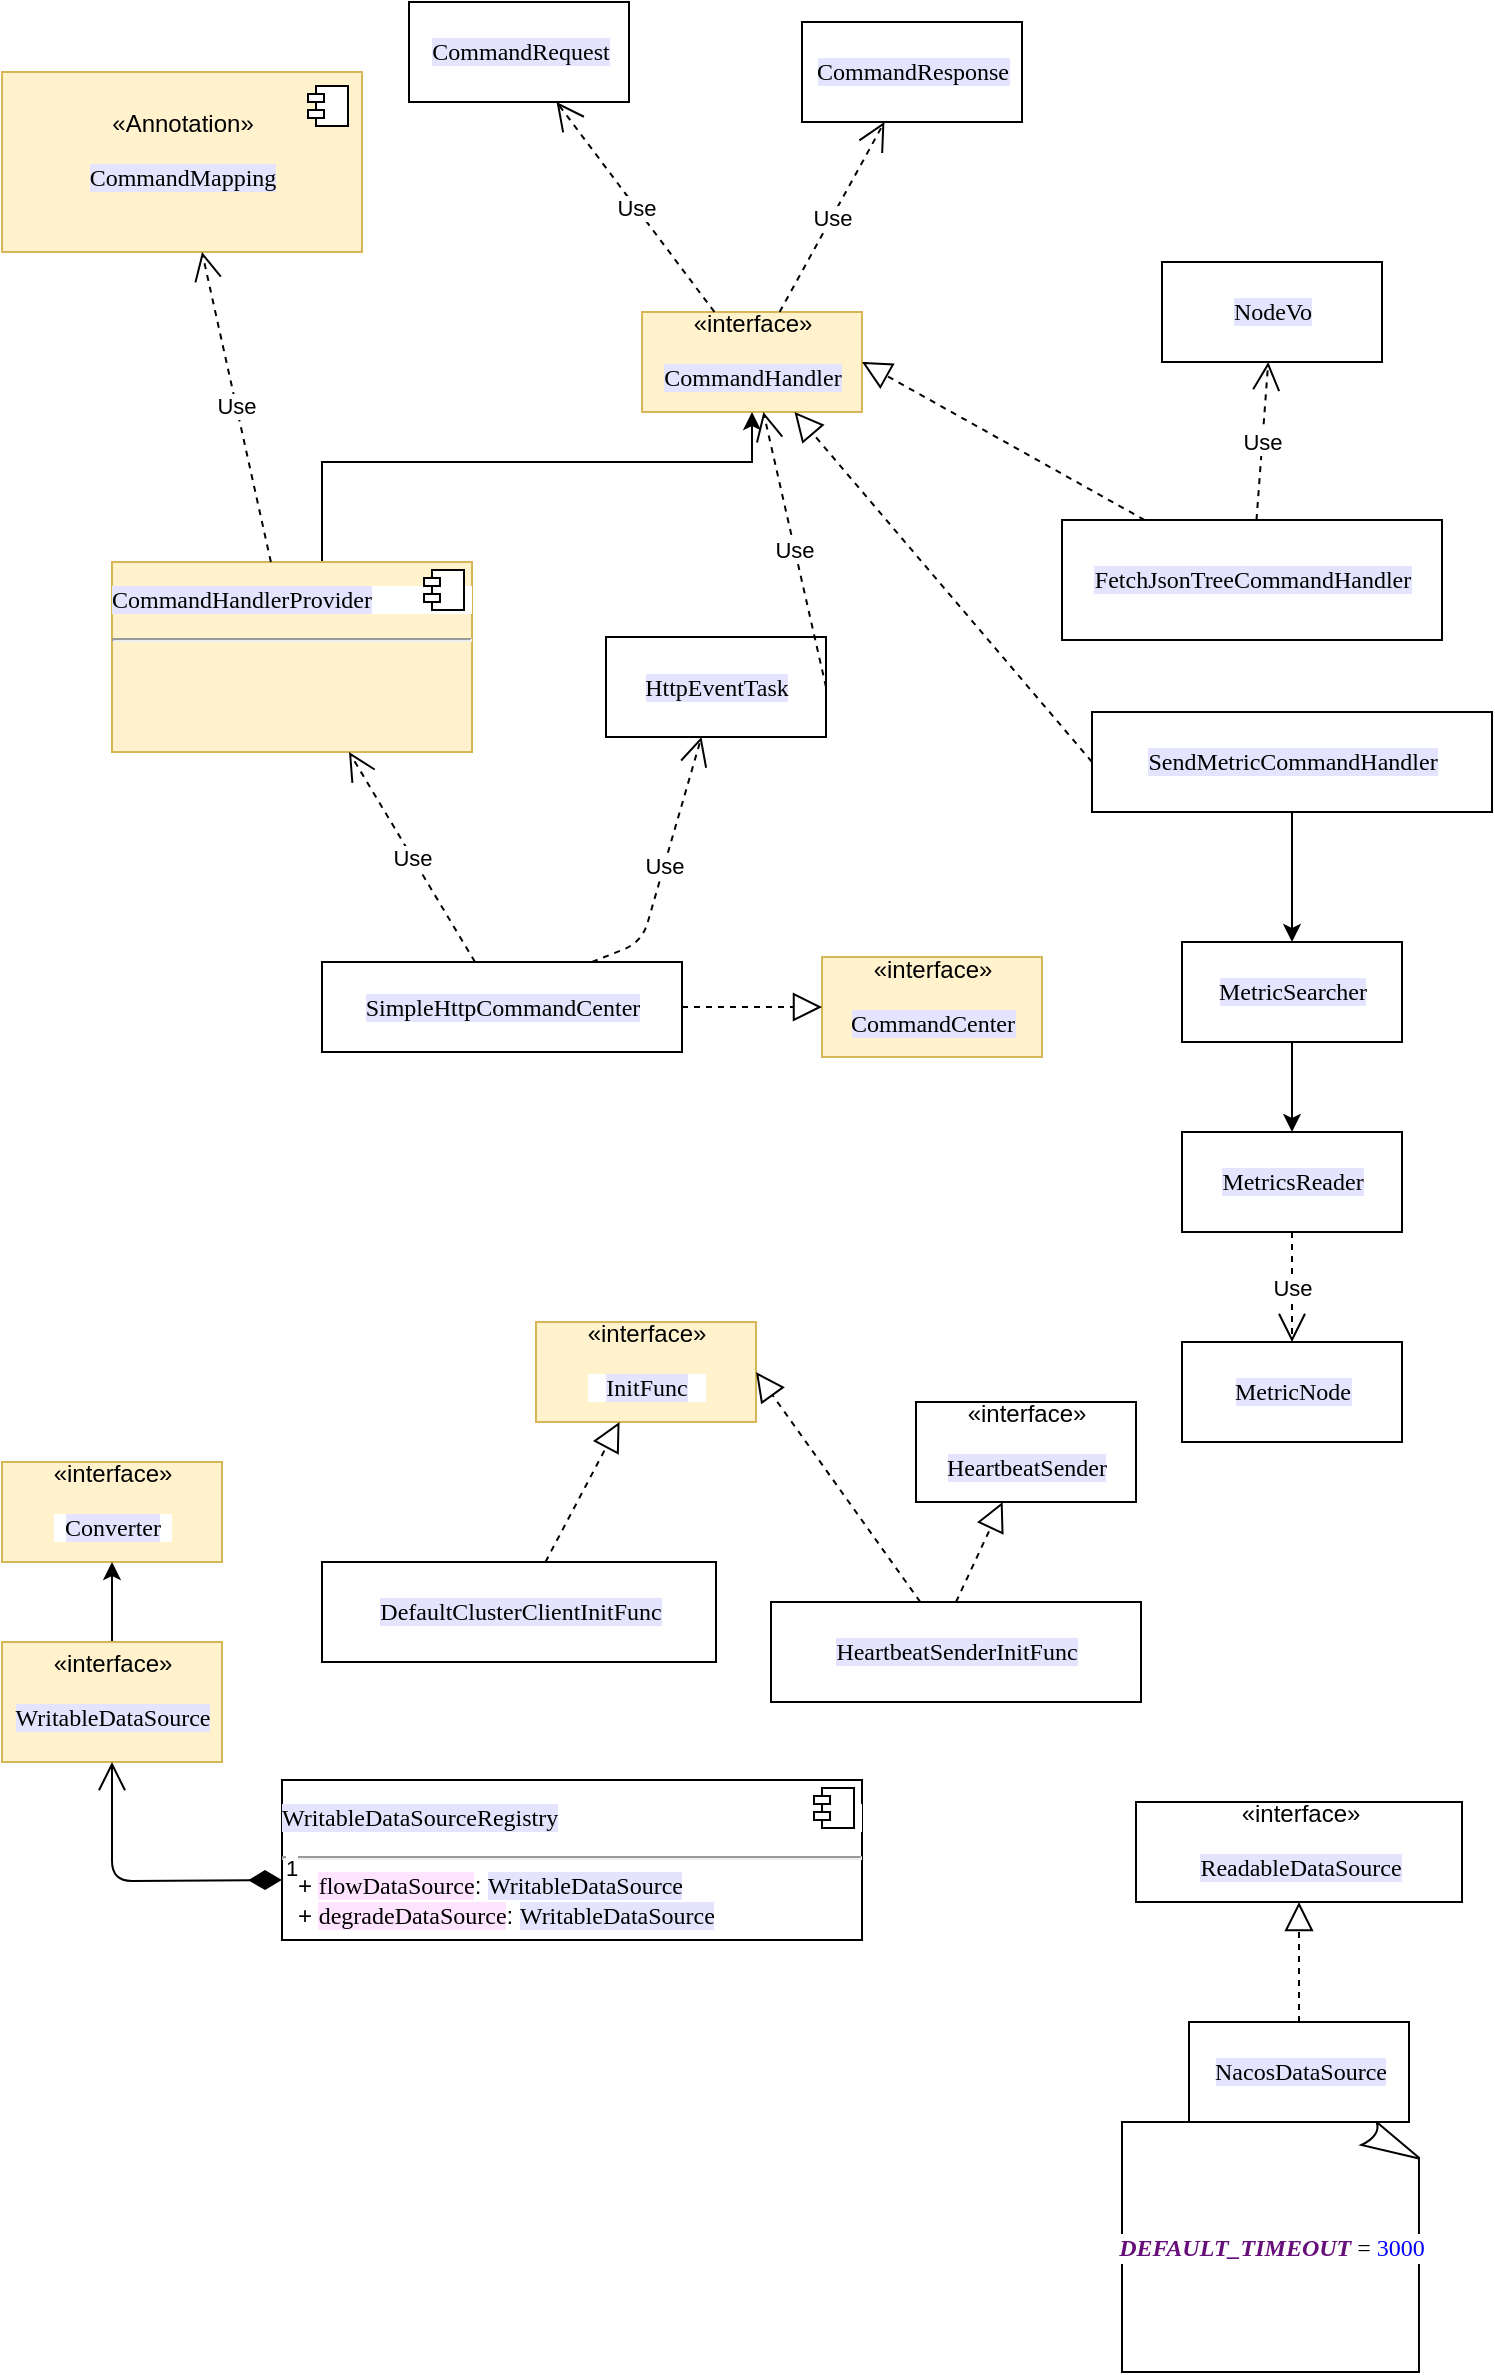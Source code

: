 <mxfile version="12.2.6" type="github" pages="1">
  <diagram id="KqSSShnu_zqnlX3PPxr-" name="第 1 页">
    <mxGraphModel dx="928" dy="600" grid="1" gridSize="10" guides="1" tooltips="1" connect="1" arrows="1" fold="1" page="1" pageScale="1" pageWidth="827" pageHeight="1169" math="0" shadow="0">
      <root>
        <mxCell id="0"/>
        <mxCell id="1" parent="0"/>
        <mxCell id="y3yJiwpzIf4GWc2rWJCF-1" value="&lt;pre style=&quot;background-color: rgb(255 , 255 , 255) ; font-family: &amp;#34;consolas&amp;#34; ; font-size: 9pt&quot;&gt;&lt;span style=&quot;background-color: #e4e4ff&quot;&gt;CommandRequest&lt;/span&gt;&lt;/pre&gt;" style="html=1;" vertex="1" parent="1">
          <mxGeometry x="243.5" y="200" width="110" height="50" as="geometry"/>
        </mxCell>
        <mxCell id="y3yJiwpzIf4GWc2rWJCF-2" value="«interface»&lt;br&gt;&lt;pre style=&quot;background-color: rgb(255 , 255 , 255) ; font-family: &amp;#34;consolas&amp;#34; ; font-size: 9pt&quot;&gt;&lt;span style=&quot;background-color: #e4e4ff&quot;&gt;CommandHandler&lt;/span&gt;&lt;/pre&gt;" style="html=1;fillColor=#fff2cc;strokeColor=#d6b656;" vertex="1" parent="1">
          <mxGeometry x="360" y="355" width="110" height="50" as="geometry"/>
        </mxCell>
        <mxCell id="y3yJiwpzIf4GWc2rWJCF-3" value="&lt;pre style=&quot;background-color: rgb(255 , 255 , 255) ; font-family: &amp;#34;consolas&amp;#34; ; font-size: 9pt&quot;&gt;&lt;span style=&quot;background-color: #e4e4ff&quot;&gt;CommandResponse&lt;/span&gt;&lt;/pre&gt;" style="html=1;" vertex="1" parent="1">
          <mxGeometry x="440" y="210" width="110" height="50" as="geometry"/>
        </mxCell>
        <mxCell id="y3yJiwpzIf4GWc2rWJCF-23" style="edgeStyle=orthogonalEdgeStyle;rounded=0;orthogonalLoop=1;jettySize=auto;html=1;exitX=0.5;exitY=0;exitDx=0;exitDy=0;entryX=0.5;entryY=1;entryDx=0;entryDy=0;" edge="1" parent="1" source="y3yJiwpzIf4GWc2rWJCF-4" target="y3yJiwpzIf4GWc2rWJCF-2">
          <mxGeometry relative="1" as="geometry">
            <Array as="points">
              <mxPoint x="200" y="480"/>
              <mxPoint x="200" y="430"/>
              <mxPoint x="415" y="430"/>
            </Array>
          </mxGeometry>
        </mxCell>
        <mxCell id="y3yJiwpzIf4GWc2rWJCF-4" value="&lt;pre style=&quot;background-color: rgb(255 , 255 , 255) ; font-family: &amp;#34;consolas&amp;#34; ; font-size: 9pt&quot;&gt;&lt;span style=&quot;background-color: #e4e4ff&quot;&gt;CommandHandlerProvider&lt;/span&gt;&lt;/pre&gt;&lt;hr&gt;&lt;p style=&quot;margin: 0px ; margin-left: 8px&quot;&gt;&lt;br&gt;&lt;/p&gt;" style="align=left;overflow=fill;html=1;fillColor=#fff2cc;strokeColor=#d6b656;" vertex="1" parent="1">
          <mxGeometry x="95" y="480" width="180" height="95" as="geometry"/>
        </mxCell>
        <mxCell id="y3yJiwpzIf4GWc2rWJCF-5" value="" style="shape=component;jettyWidth=8;jettyHeight=4;" vertex="1" parent="y3yJiwpzIf4GWc2rWJCF-4">
          <mxGeometry x="1" width="20" height="20" relative="1" as="geometry">
            <mxPoint x="-24" y="4" as="offset"/>
          </mxGeometry>
        </mxCell>
        <mxCell id="y3yJiwpzIf4GWc2rWJCF-6" value="«Annotation»&lt;br&gt;&lt;pre style=&quot;background-color: rgb(255 , 255 , 255) ; font-family: &amp;#34;consolas&amp;#34; ; font-size: 9pt&quot;&gt;&lt;span style=&quot;background-color: #e4e4ff&quot;&gt;CommandMapping&lt;/span&gt;&lt;/pre&gt;" style="html=1;fillColor=#fff2cc;strokeColor=#d6b656;" vertex="1" parent="1">
          <mxGeometry x="40" y="235" width="180" height="90" as="geometry"/>
        </mxCell>
        <mxCell id="y3yJiwpzIf4GWc2rWJCF-7" value="" style="shape=component;jettyWidth=8;jettyHeight=4;" vertex="1" parent="y3yJiwpzIf4GWc2rWJCF-6">
          <mxGeometry x="1" width="20" height="20" relative="1" as="geometry">
            <mxPoint x="-27" y="7" as="offset"/>
          </mxGeometry>
        </mxCell>
        <mxCell id="y3yJiwpzIf4GWc2rWJCF-9" value="«interface»&lt;br&gt;&lt;pre style=&quot;background-color: rgb(255 , 255 , 255) ; font-family: &amp;#34;consolas&amp;#34; ; font-size: 9pt&quot;&gt;&lt;span style=&quot;background-color: #e4e4ff&quot;&gt;HeartbeatSender&lt;/span&gt;&lt;/pre&gt;" style="html=1;" vertex="1" parent="1">
          <mxGeometry x="497" y="900" width="110" height="50" as="geometry"/>
        </mxCell>
        <mxCell id="y3yJiwpzIf4GWc2rWJCF-10" value="«interface»&lt;br&gt;&lt;pre style=&quot;background-color: rgb(255 , 255 , 255) ; font-family: &amp;#34;consolas&amp;#34; ; font-size: 9pt&quot;&gt;&lt;span style=&quot;background-color: #e4e4ff&quot;&gt;CommandCenter&lt;/span&gt;&lt;/pre&gt;" style="html=1;fillColor=#fff2cc;strokeColor=#d6b656;" vertex="1" parent="1">
          <mxGeometry x="450" y="677.5" width="110" height="50" as="geometry"/>
        </mxCell>
        <mxCell id="y3yJiwpzIf4GWc2rWJCF-11" value="«interface»&lt;br&gt;&lt;pre style=&quot;background-color: rgb(255 , 255 , 255) ; font-family: &amp;#34;consolas&amp;#34; ; font-size: 9pt&quot;&gt;&lt;span style=&quot;background-color: #e4e4ff&quot;&gt;Converter&lt;/span&gt;&lt;/pre&gt;" style="html=1;fillColor=#fff2cc;strokeColor=#d6b656;" vertex="1" parent="1">
          <mxGeometry x="40" y="930" width="110" height="50" as="geometry"/>
        </mxCell>
        <mxCell id="y3yJiwpzIf4GWc2rWJCF-16" style="edgeStyle=orthogonalEdgeStyle;rounded=0;orthogonalLoop=1;jettySize=auto;html=1;exitX=0.5;exitY=0;exitDx=0;exitDy=0;" edge="1" parent="1" source="y3yJiwpzIf4GWc2rWJCF-12" target="y3yJiwpzIf4GWc2rWJCF-11">
          <mxGeometry relative="1" as="geometry"/>
        </mxCell>
        <mxCell id="y3yJiwpzIf4GWc2rWJCF-12" value="«interface»&lt;br&gt;&lt;pre style=&quot;background-color: rgb(255 , 255 , 255) ; font-family: &amp;#34;consolas&amp;#34; ; font-size: 9pt&quot;&gt;&lt;span style=&quot;background-color: #e4e4ff&quot;&gt;WritableDataSource&lt;/span&gt;&lt;/pre&gt;" style="html=1;fillColor=#fff2cc;strokeColor=#d6b656;" vertex="1" parent="1">
          <mxGeometry x="40" y="1020" width="110" height="60" as="geometry"/>
        </mxCell>
        <mxCell id="y3yJiwpzIf4GWc2rWJCF-13" value="&lt;pre style=&quot;background-color: rgb(255 , 255 , 255) ; font-family: &amp;#34;consolas&amp;#34; ; font-size: 9pt&quot;&gt;&lt;span style=&quot;background-color: #e4e4ff&quot;&gt;WritableDataSourceRegistry&lt;/span&gt;&lt;/pre&gt;&lt;hr&gt;&lt;p style=&quot;margin: 0px ; margin-left: 8px&quot;&gt;+&amp;nbsp;&lt;span style=&quot;background-color: rgb(255 , 228 , 255) ; font-family: &amp;#34;consolas&amp;#34; ; font-size: 9pt&quot;&gt;flowDataSource&lt;/span&gt;&lt;span&gt;:&amp;nbsp;&lt;/span&gt;&lt;span style=&quot;font-size: 9pt ; background-color: rgb(228 , 228 , 255) ; font-family: &amp;#34;consolas&amp;#34;&quot;&gt;WritableDataSource&lt;/span&gt;&lt;/p&gt;&lt;p style=&quot;margin: 0px ; margin-left: 8px&quot;&gt;+&amp;nbsp;&lt;span style=&quot;background-color: rgb(255 , 228 , 255) ; font-family: &amp;#34;consolas&amp;#34; ; font-size: 9pt&quot;&gt;degradeDataSource&lt;/span&gt;&lt;span&gt;:&amp;nbsp;&lt;/span&gt;&lt;span style=&quot;background-color: rgb(228 , 228 , 255) ; font-family: &amp;#34;consolas&amp;#34; ; font-size: 9pt&quot;&gt;WritableDataSource&lt;/span&gt;&lt;/p&gt;" style="align=left;overflow=fill;html=1;" vertex="1" parent="1">
          <mxGeometry x="180" y="1089" width="290" height="80" as="geometry"/>
        </mxCell>
        <mxCell id="y3yJiwpzIf4GWc2rWJCF-14" value="" style="shape=component;jettyWidth=8;jettyHeight=4;" vertex="1" parent="y3yJiwpzIf4GWc2rWJCF-13">
          <mxGeometry x="1" width="20" height="20" relative="1" as="geometry">
            <mxPoint x="-24" y="4" as="offset"/>
          </mxGeometry>
        </mxCell>
        <mxCell id="y3yJiwpzIf4GWc2rWJCF-15" value="1" style="endArrow=open;html=1;endSize=12;startArrow=diamondThin;startSize=14;startFill=1;edgeStyle=orthogonalEdgeStyle;align=left;verticalAlign=bottom;" edge="1" parent="y3yJiwpzIf4GWc2rWJCF-13" target="y3yJiwpzIf4GWc2rWJCF-12">
          <mxGeometry x="-1" y="3" relative="1" as="geometry">
            <mxPoint y="50" as="sourcePoint"/>
            <mxPoint x="345" y="50" as="targetPoint"/>
          </mxGeometry>
        </mxCell>
        <mxCell id="y3yJiwpzIf4GWc2rWJCF-17" value="Use" style="endArrow=open;endSize=12;dashed=1;html=1;" edge="1" parent="1" source="y3yJiwpzIf4GWc2rWJCF-2" target="y3yJiwpzIf4GWc2rWJCF-1">
          <mxGeometry width="160" relative="1" as="geometry">
            <mxPoint x="-80" y="520" as="sourcePoint"/>
            <mxPoint x="80" y="520" as="targetPoint"/>
          </mxGeometry>
        </mxCell>
        <mxCell id="y3yJiwpzIf4GWc2rWJCF-19" value="Use" style="endArrow=open;endSize=12;dashed=1;html=1;" edge="1" parent="1" source="y3yJiwpzIf4GWc2rWJCF-2" target="y3yJiwpzIf4GWc2rWJCF-3">
          <mxGeometry width="160" relative="1" as="geometry">
            <mxPoint x="250" y="320" as="sourcePoint"/>
            <mxPoint x="410" y="320" as="targetPoint"/>
          </mxGeometry>
        </mxCell>
        <mxCell id="y3yJiwpzIf4GWc2rWJCF-20" value="&lt;pre style=&quot;background-color: rgb(255 , 255 , 255) ; font-family: &amp;#34;consolas&amp;#34; ; font-size: 9pt&quot;&gt;&lt;span style=&quot;background-color: #e4e4ff&quot;&gt;SimpleHttpCommandCenter&lt;/span&gt;&lt;/pre&gt;" style="html=1;" vertex="1" parent="1">
          <mxGeometry x="200" y="680" width="180" height="45" as="geometry"/>
        </mxCell>
        <mxCell id="y3yJiwpzIf4GWc2rWJCF-21" value="" style="endArrow=block;dashed=1;endFill=0;endSize=12;html=1;" edge="1" parent="1" source="y3yJiwpzIf4GWc2rWJCF-20" target="y3yJiwpzIf4GWc2rWJCF-10">
          <mxGeometry width="160" relative="1" as="geometry">
            <mxPoint x="10" y="1200" as="sourcePoint"/>
            <mxPoint x="170" y="1200" as="targetPoint"/>
          </mxGeometry>
        </mxCell>
        <mxCell id="y3yJiwpzIf4GWc2rWJCF-22" value="Use" style="endArrow=open;endSize=12;dashed=1;html=1;" edge="1" parent="1" source="y3yJiwpzIf4GWc2rWJCF-20" target="y3yJiwpzIf4GWc2rWJCF-4">
          <mxGeometry width="160" relative="1" as="geometry">
            <mxPoint x="408" y="980" as="sourcePoint"/>
            <mxPoint x="568" y="980" as="targetPoint"/>
          </mxGeometry>
        </mxCell>
        <mxCell id="y3yJiwpzIf4GWc2rWJCF-24" value="&lt;pre style=&quot;background-color: rgb(255 , 255 , 255) ; font-family: &amp;#34;consolas&amp;#34; ; font-size: 9pt&quot;&gt;&lt;span style=&quot;background-color: #e4e4ff&quot;&gt;HttpEventTask&lt;/span&gt;&lt;/pre&gt;" style="html=1;" vertex="1" parent="1">
          <mxGeometry x="342" y="517.5" width="110" height="50" as="geometry"/>
        </mxCell>
        <mxCell id="y3yJiwpzIf4GWc2rWJCF-25" value="Use" style="endArrow=open;endSize=12;dashed=1;html=1;exitX=0.75;exitY=0;exitDx=0;exitDy=0;" edge="1" parent="1" source="y3yJiwpzIf4GWc2rWJCF-20" target="y3yJiwpzIf4GWc2rWJCF-24">
          <mxGeometry width="160" relative="1" as="geometry">
            <mxPoint x="-10" y="430" as="sourcePoint"/>
            <mxPoint x="150" y="430" as="targetPoint"/>
            <Array as="points">
              <mxPoint x="360" y="670"/>
            </Array>
          </mxGeometry>
        </mxCell>
        <mxCell id="y3yJiwpzIf4GWc2rWJCF-27" value="Use" style="endArrow=open;endSize=12;dashed=1;html=1;exitX=1;exitY=0.5;exitDx=0;exitDy=0;" edge="1" parent="1" source="y3yJiwpzIf4GWc2rWJCF-24" target="y3yJiwpzIf4GWc2rWJCF-2">
          <mxGeometry width="160" relative="1" as="geometry">
            <mxPoint x="200" y="480" as="sourcePoint"/>
            <mxPoint x="360" y="480" as="targetPoint"/>
          </mxGeometry>
        </mxCell>
        <mxCell id="y3yJiwpzIf4GWc2rWJCF-28" value="«interface»&lt;br&gt;&lt;pre style=&quot;background-color: rgb(255 , 255 , 255) ; font-family: &amp;#34;consolas&amp;#34; ; font-size: 9pt&quot;&gt;&lt;span style=&quot;background-color: #e4e4ff&quot;&gt;InitFunc&lt;/span&gt;&lt;/pre&gt;" style="html=1;fillColor=#fff2cc;strokeColor=#d6b656;" vertex="1" parent="1">
          <mxGeometry x="307" y="860" width="110" height="50" as="geometry"/>
        </mxCell>
        <mxCell id="y3yJiwpzIf4GWc2rWJCF-29" value="&lt;pre style=&quot;background-color: rgb(255 , 255 , 255) ; font-family: &amp;#34;consolas&amp;#34; ; font-size: 9pt&quot;&gt;&lt;span style=&quot;background-color: #e4e4ff&quot;&gt;HeartbeatSenderInitFunc&lt;/span&gt;&lt;/pre&gt;" style="html=1;" vertex="1" parent="1">
          <mxGeometry x="424.5" y="1000" width="185" height="50" as="geometry"/>
        </mxCell>
        <mxCell id="y3yJiwpzIf4GWc2rWJCF-30" value="&lt;pre style=&quot;background-color: rgb(255 , 255 , 255) ; font-family: &amp;#34;consolas&amp;#34; ; font-size: 9pt&quot;&gt;&lt;span style=&quot;background-color: #e4e4ff&quot;&gt;DefaultClusterClientInitFunc&lt;/span&gt;&lt;/pre&gt;" style="html=1;" vertex="1" parent="1">
          <mxGeometry x="200" y="980" width="197" height="50" as="geometry"/>
        </mxCell>
        <mxCell id="y3yJiwpzIf4GWc2rWJCF-31" value="" style="endArrow=block;dashed=1;endFill=0;endSize=12;html=1;" edge="1" parent="1" source="y3yJiwpzIf4GWc2rWJCF-30" target="y3yJiwpzIf4GWc2rWJCF-28">
          <mxGeometry width="160" relative="1" as="geometry">
            <mxPoint x="257" y="970" as="sourcePoint"/>
            <mxPoint x="417" y="970" as="targetPoint"/>
          </mxGeometry>
        </mxCell>
        <mxCell id="y3yJiwpzIf4GWc2rWJCF-33" value="" style="endArrow=block;dashed=1;endFill=0;endSize=12;html=1;entryX=1;entryY=0.5;entryDx=0;entryDy=0;" edge="1" parent="1" source="y3yJiwpzIf4GWc2rWJCF-29" target="y3yJiwpzIf4GWc2rWJCF-28">
          <mxGeometry width="160" relative="1" as="geometry">
            <mxPoint x="457" y="970" as="sourcePoint"/>
            <mxPoint x="617" y="970" as="targetPoint"/>
          </mxGeometry>
        </mxCell>
        <mxCell id="y3yJiwpzIf4GWc2rWJCF-34" value="" style="endArrow=block;dashed=1;endFill=0;endSize=12;html=1;exitX=0.5;exitY=0;exitDx=0;exitDy=0;" edge="1" parent="1" source="y3yJiwpzIf4GWc2rWJCF-29" target="y3yJiwpzIf4GWc2rWJCF-9">
          <mxGeometry width="160" relative="1" as="geometry">
            <mxPoint x="537" y="960" as="sourcePoint"/>
            <mxPoint x="697" y="960" as="targetPoint"/>
          </mxGeometry>
        </mxCell>
        <mxCell id="y3yJiwpzIf4GWc2rWJCF-35" value="&lt;pre style=&quot;background-color: rgb(255 , 255 , 255) ; font-family: &amp;#34;consolas&amp;#34; ; font-size: 9pt&quot;&gt;&lt;span style=&quot;background-color: #e4e4ff&quot;&gt;FetchJsonTreeCommandHandler&lt;/span&gt;&lt;/pre&gt;" style="html=1;" vertex="1" parent="1">
          <mxGeometry x="570" y="459" width="190" height="60" as="geometry"/>
        </mxCell>
        <mxCell id="y3yJiwpzIf4GWc2rWJCF-37" value="" style="endArrow=block;dashed=1;endFill=0;endSize=12;html=1;entryX=1;entryY=0.5;entryDx=0;entryDy=0;" edge="1" parent="1" source="y3yJiwpzIf4GWc2rWJCF-35" target="y3yJiwpzIf4GWc2rWJCF-2">
          <mxGeometry width="160" relative="1" as="geometry">
            <mxPoint x="690" y="480" as="sourcePoint"/>
            <mxPoint x="850" y="480" as="targetPoint"/>
          </mxGeometry>
        </mxCell>
        <mxCell id="y3yJiwpzIf4GWc2rWJCF-39" value="&lt;pre style=&quot;background-color: rgb(255 , 255 , 255) ; font-family: &amp;#34;consolas&amp;#34; ; font-size: 9pt&quot;&gt;&lt;span style=&quot;background-color: #e4e4ff&quot;&gt;NodeVo&lt;/span&gt;&lt;/pre&gt;" style="html=1;" vertex="1" parent="1">
          <mxGeometry x="620" y="330" width="110" height="50" as="geometry"/>
        </mxCell>
        <mxCell id="y3yJiwpzIf4GWc2rWJCF-40" value="Use" style="endArrow=open;endSize=12;dashed=1;html=1;" edge="1" parent="1" source="y3yJiwpzIf4GWc2rWJCF-35" target="y3yJiwpzIf4GWc2rWJCF-39">
          <mxGeometry width="160" relative="1" as="geometry">
            <mxPoint x="670" y="480" as="sourcePoint"/>
            <mxPoint x="830" y="480" as="targetPoint"/>
          </mxGeometry>
        </mxCell>
        <mxCell id="y3yJiwpzIf4GWc2rWJCF-45" style="edgeStyle=orthogonalEdgeStyle;rounded=0;orthogonalLoop=1;jettySize=auto;html=1;exitX=0.5;exitY=1;exitDx=0;exitDy=0;" edge="1" parent="1" source="y3yJiwpzIf4GWc2rWJCF-42" target="y3yJiwpzIf4GWc2rWJCF-44">
          <mxGeometry relative="1" as="geometry"/>
        </mxCell>
        <mxCell id="y3yJiwpzIf4GWc2rWJCF-42" value="&lt;pre style=&quot;background-color: rgb(255 , 255 , 255) ; font-family: &amp;#34;consolas&amp;#34; ; font-size: 9pt&quot;&gt;&lt;span style=&quot;background-color: #e4e4ff&quot;&gt;SendMetricCommandHandler&lt;/span&gt;&lt;/pre&gt;" style="html=1;" vertex="1" parent="1">
          <mxGeometry x="585" y="555" width="200" height="50" as="geometry"/>
        </mxCell>
        <mxCell id="y3yJiwpzIf4GWc2rWJCF-43" value="" style="endArrow=block;dashed=1;endFill=0;endSize=12;html=1;exitX=0;exitY=0.5;exitDx=0;exitDy=0;" edge="1" parent="1" source="y3yJiwpzIf4GWc2rWJCF-42" target="y3yJiwpzIf4GWc2rWJCF-2">
          <mxGeometry width="160" relative="1" as="geometry">
            <mxPoint x="620" y="590" as="sourcePoint"/>
            <mxPoint x="780" y="590" as="targetPoint"/>
          </mxGeometry>
        </mxCell>
        <mxCell id="y3yJiwpzIf4GWc2rWJCF-47" value="" style="edgeStyle=orthogonalEdgeStyle;rounded=0;orthogonalLoop=1;jettySize=auto;html=1;" edge="1" parent="1" source="y3yJiwpzIf4GWc2rWJCF-44" target="y3yJiwpzIf4GWc2rWJCF-46">
          <mxGeometry relative="1" as="geometry"/>
        </mxCell>
        <mxCell id="y3yJiwpzIf4GWc2rWJCF-44" value="&lt;pre style=&quot;background-color: rgb(255 , 255 , 255) ; font-family: &amp;#34;consolas&amp;#34; ; font-size: 9pt&quot;&gt;&lt;span style=&quot;background-color: #e4e4ff&quot;&gt;MetricSearcher&lt;/span&gt;&lt;/pre&gt;" style="html=1;" vertex="1" parent="1">
          <mxGeometry x="630" y="670" width="110" height="50" as="geometry"/>
        </mxCell>
        <mxCell id="y3yJiwpzIf4GWc2rWJCF-46" value="&lt;pre style=&quot;background-color: rgb(255 , 255 , 255) ; font-family: &amp;#34;consolas&amp;#34; ; font-size: 9pt&quot;&gt;&lt;span style=&quot;background-color: #e4e4ff&quot;&gt;MetricsReader&lt;/span&gt;&lt;/pre&gt;" style="html=1;" vertex="1" parent="1">
          <mxGeometry x="630" y="765" width="110" height="50" as="geometry"/>
        </mxCell>
        <mxCell id="y3yJiwpzIf4GWc2rWJCF-48" value="&lt;pre style=&quot;background-color: rgb(255 , 255 , 255) ; font-family: &amp;#34;consolas&amp;#34; ; font-size: 9pt&quot;&gt;&lt;span style=&quot;background-color: #e4e4ff&quot;&gt;MetricNode&lt;/span&gt;&lt;/pre&gt;" style="html=1;" vertex="1" parent="1">
          <mxGeometry x="630" y="870" width="110" height="50" as="geometry"/>
        </mxCell>
        <mxCell id="y3yJiwpzIf4GWc2rWJCF-50" value="Use" style="endArrow=open;endSize=12;dashed=1;html=1;exitX=0.5;exitY=1;exitDx=0;exitDy=0;" edge="1" parent="1" source="y3yJiwpzIf4GWc2rWJCF-46" target="y3yJiwpzIf4GWc2rWJCF-48">
          <mxGeometry width="160" relative="1" as="geometry">
            <mxPoint x="630" y="850" as="sourcePoint"/>
            <mxPoint x="790" y="850" as="targetPoint"/>
          </mxGeometry>
        </mxCell>
        <mxCell id="y3yJiwpzIf4GWc2rWJCF-52" value="Use" style="endArrow=open;endSize=12;dashed=1;html=1;" edge="1" parent="1" source="y3yJiwpzIf4GWc2rWJCF-4" target="y3yJiwpzIf4GWc2rWJCF-6">
          <mxGeometry width="160" relative="1" as="geometry">
            <mxPoint x="70" y="670" as="sourcePoint"/>
            <mxPoint x="230" y="670" as="targetPoint"/>
          </mxGeometry>
        </mxCell>
        <mxCell id="y3yJiwpzIf4GWc2rWJCF-54" value="«interface»&lt;br&gt;&lt;pre style=&quot;background-color: rgb(255 , 255 , 255) ; font-family: &amp;#34;consolas&amp;#34; ; font-size: 9pt&quot;&gt;&lt;span style=&quot;background-color: #e4e4ff&quot;&gt;ReadableDataSource&lt;/span&gt;&lt;/pre&gt;" style="html=1;" vertex="1" parent="1">
          <mxGeometry x="607" y="1100" width="163" height="50" as="geometry"/>
        </mxCell>
        <mxCell id="y3yJiwpzIf4GWc2rWJCF-55" value="&lt;pre style=&quot;background-color: rgb(255 , 255 , 255) ; font-family: &amp;#34;consolas&amp;#34; ; font-size: 9pt&quot;&gt;&lt;span style=&quot;background-color: #e4e4ff&quot;&gt;NacosDataSource&lt;/span&gt;&lt;/pre&gt;" style="html=1;" vertex="1" parent="1">
          <mxGeometry x="633.5" y="1210" width="110" height="50" as="geometry"/>
        </mxCell>
        <mxCell id="y3yJiwpzIf4GWc2rWJCF-56" value="" style="endArrow=block;dashed=1;endFill=0;endSize=12;html=1;exitX=0.5;exitY=0;exitDx=0;exitDy=0;" edge="1" parent="1" source="y3yJiwpzIf4GWc2rWJCF-55" target="y3yJiwpzIf4GWc2rWJCF-54">
          <mxGeometry width="160" relative="1" as="geometry">
            <mxPoint x="410" y="1250" as="sourcePoint"/>
            <mxPoint x="570" y="1250" as="targetPoint"/>
          </mxGeometry>
        </mxCell>
        <mxCell id="y3yJiwpzIf4GWc2rWJCF-57" value="&lt;pre style=&quot;background-color: rgb(255 , 255 , 255) ; font-family: &amp;#34;consolas&amp;#34; ; font-size: 9pt&quot;&gt;&lt;span style=&quot;color: #660e7a ; font-weight: bold ; font-style: italic&quot;&gt;DEFAULT_TIMEOUT &lt;/span&gt;= &lt;span style=&quot;color: #0000ff&quot;&gt;3000&lt;/span&gt;&lt;/pre&gt;" style="whiteSpace=wrap;html=1;shape=mxgraph.basic.document" vertex="1" parent="1">
          <mxGeometry x="600" y="1260" width="150" height="125" as="geometry"/>
        </mxCell>
      </root>
    </mxGraphModel>
  </diagram>
</mxfile>
